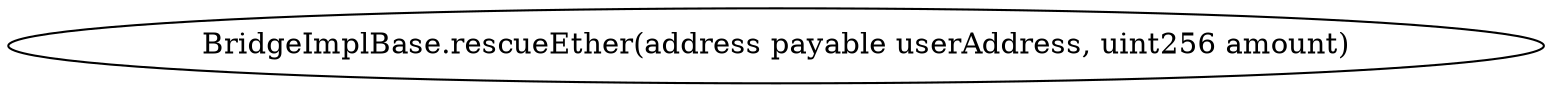 digraph "" {
	graph [bb="0,0,612.01,36"];
	node [label="\N"];
	"BridgeImplBase.rescueEther(address payable userAddress, uint256 amount)"	 [height=0.5,
		pos="306,18",
		width=8.5001];
}
